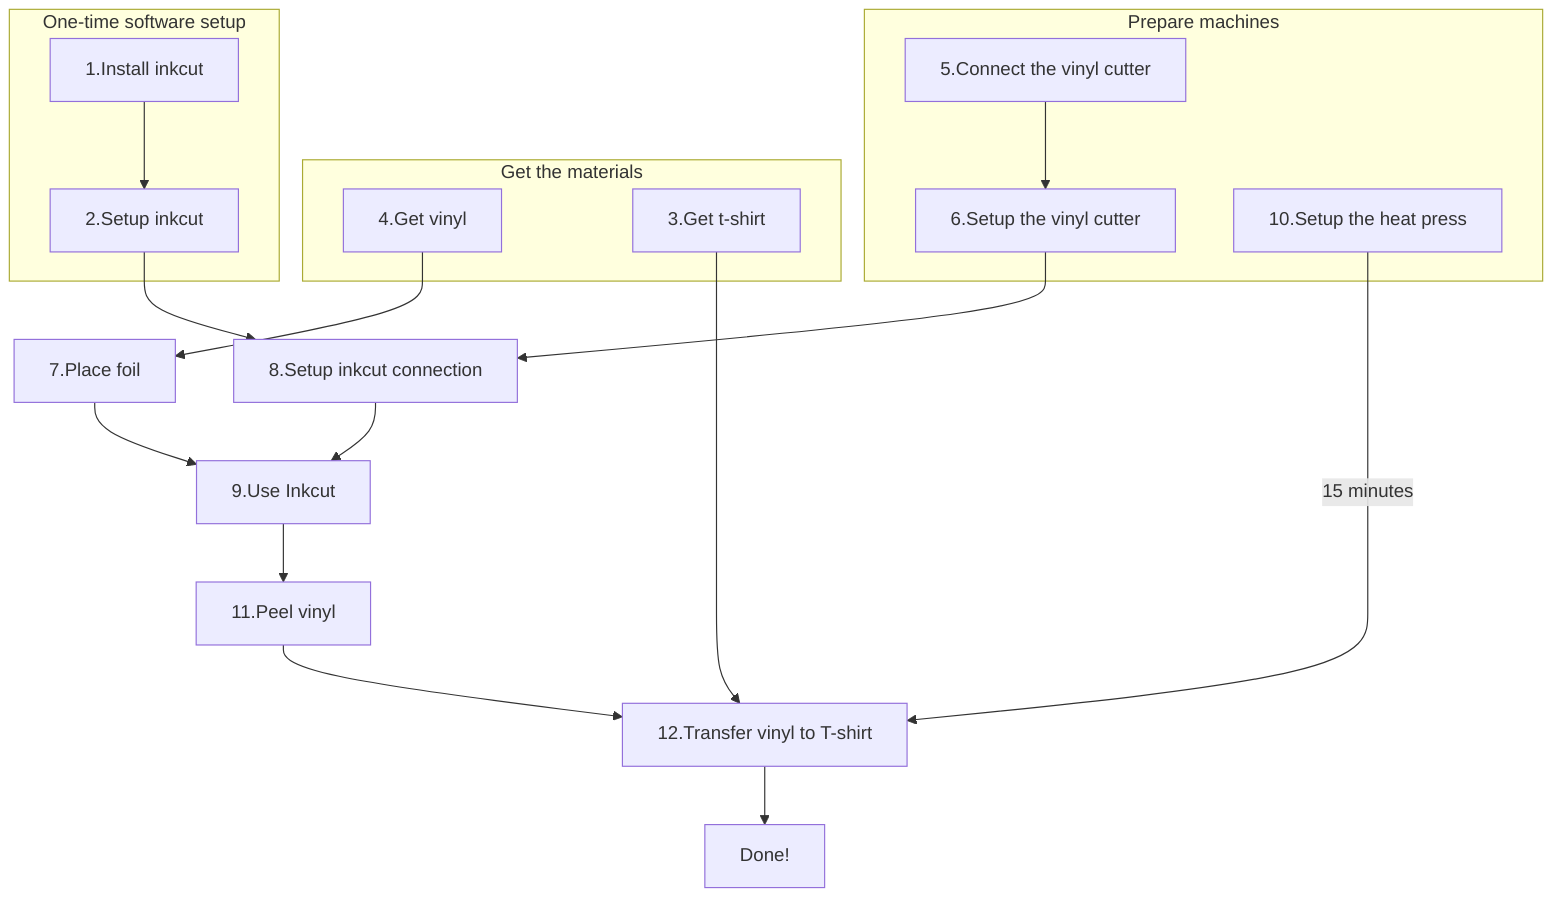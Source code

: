 flowchart TD
  subgraph get_materials[Get the materials]
    get_vinyl[4.Get vinyl]
    get_t_shirt[3.Get t-shirt]
  end
  subgraph prepare_software[One-time software setup]
    install_inkcut[1.Install inkcut]
    setup_inkcut[2.Setup inkcut]
  end
  subgraph prepare_machines[Prepare machines]
    connect_cutter[5.Connect the vinyl cutter]
    setup_cutter[6.Setup the vinyl cutter]
    setup_heat_press[10.Setup the heat press]
  end
  place_vinyl[7.Place foil]
  setup_inkcut_connection[8.Setup inkcut connection]
  cut[9.Use Inkcut]
  peel_vinyl[11.Peel vinyl]
  transfer[12.Transfer vinyl to T-shirt]
  done[Done!]


  connect_cutter --> setup_cutter
  install_inkcut --> setup_inkcut
  setup_inkcut --> setup_inkcut_connection
  setup_cutter --> setup_inkcut_connection

  setup_inkcut_connection --> cut
  place_vinyl --> cut

  get_vinyl --> place_vinyl
  get_t_shirt --> transfer

  setup_heat_press --> |15 minutes| transfer
  cut --> peel_vinyl

  peel_vinyl --> transfer

  transfer --> done